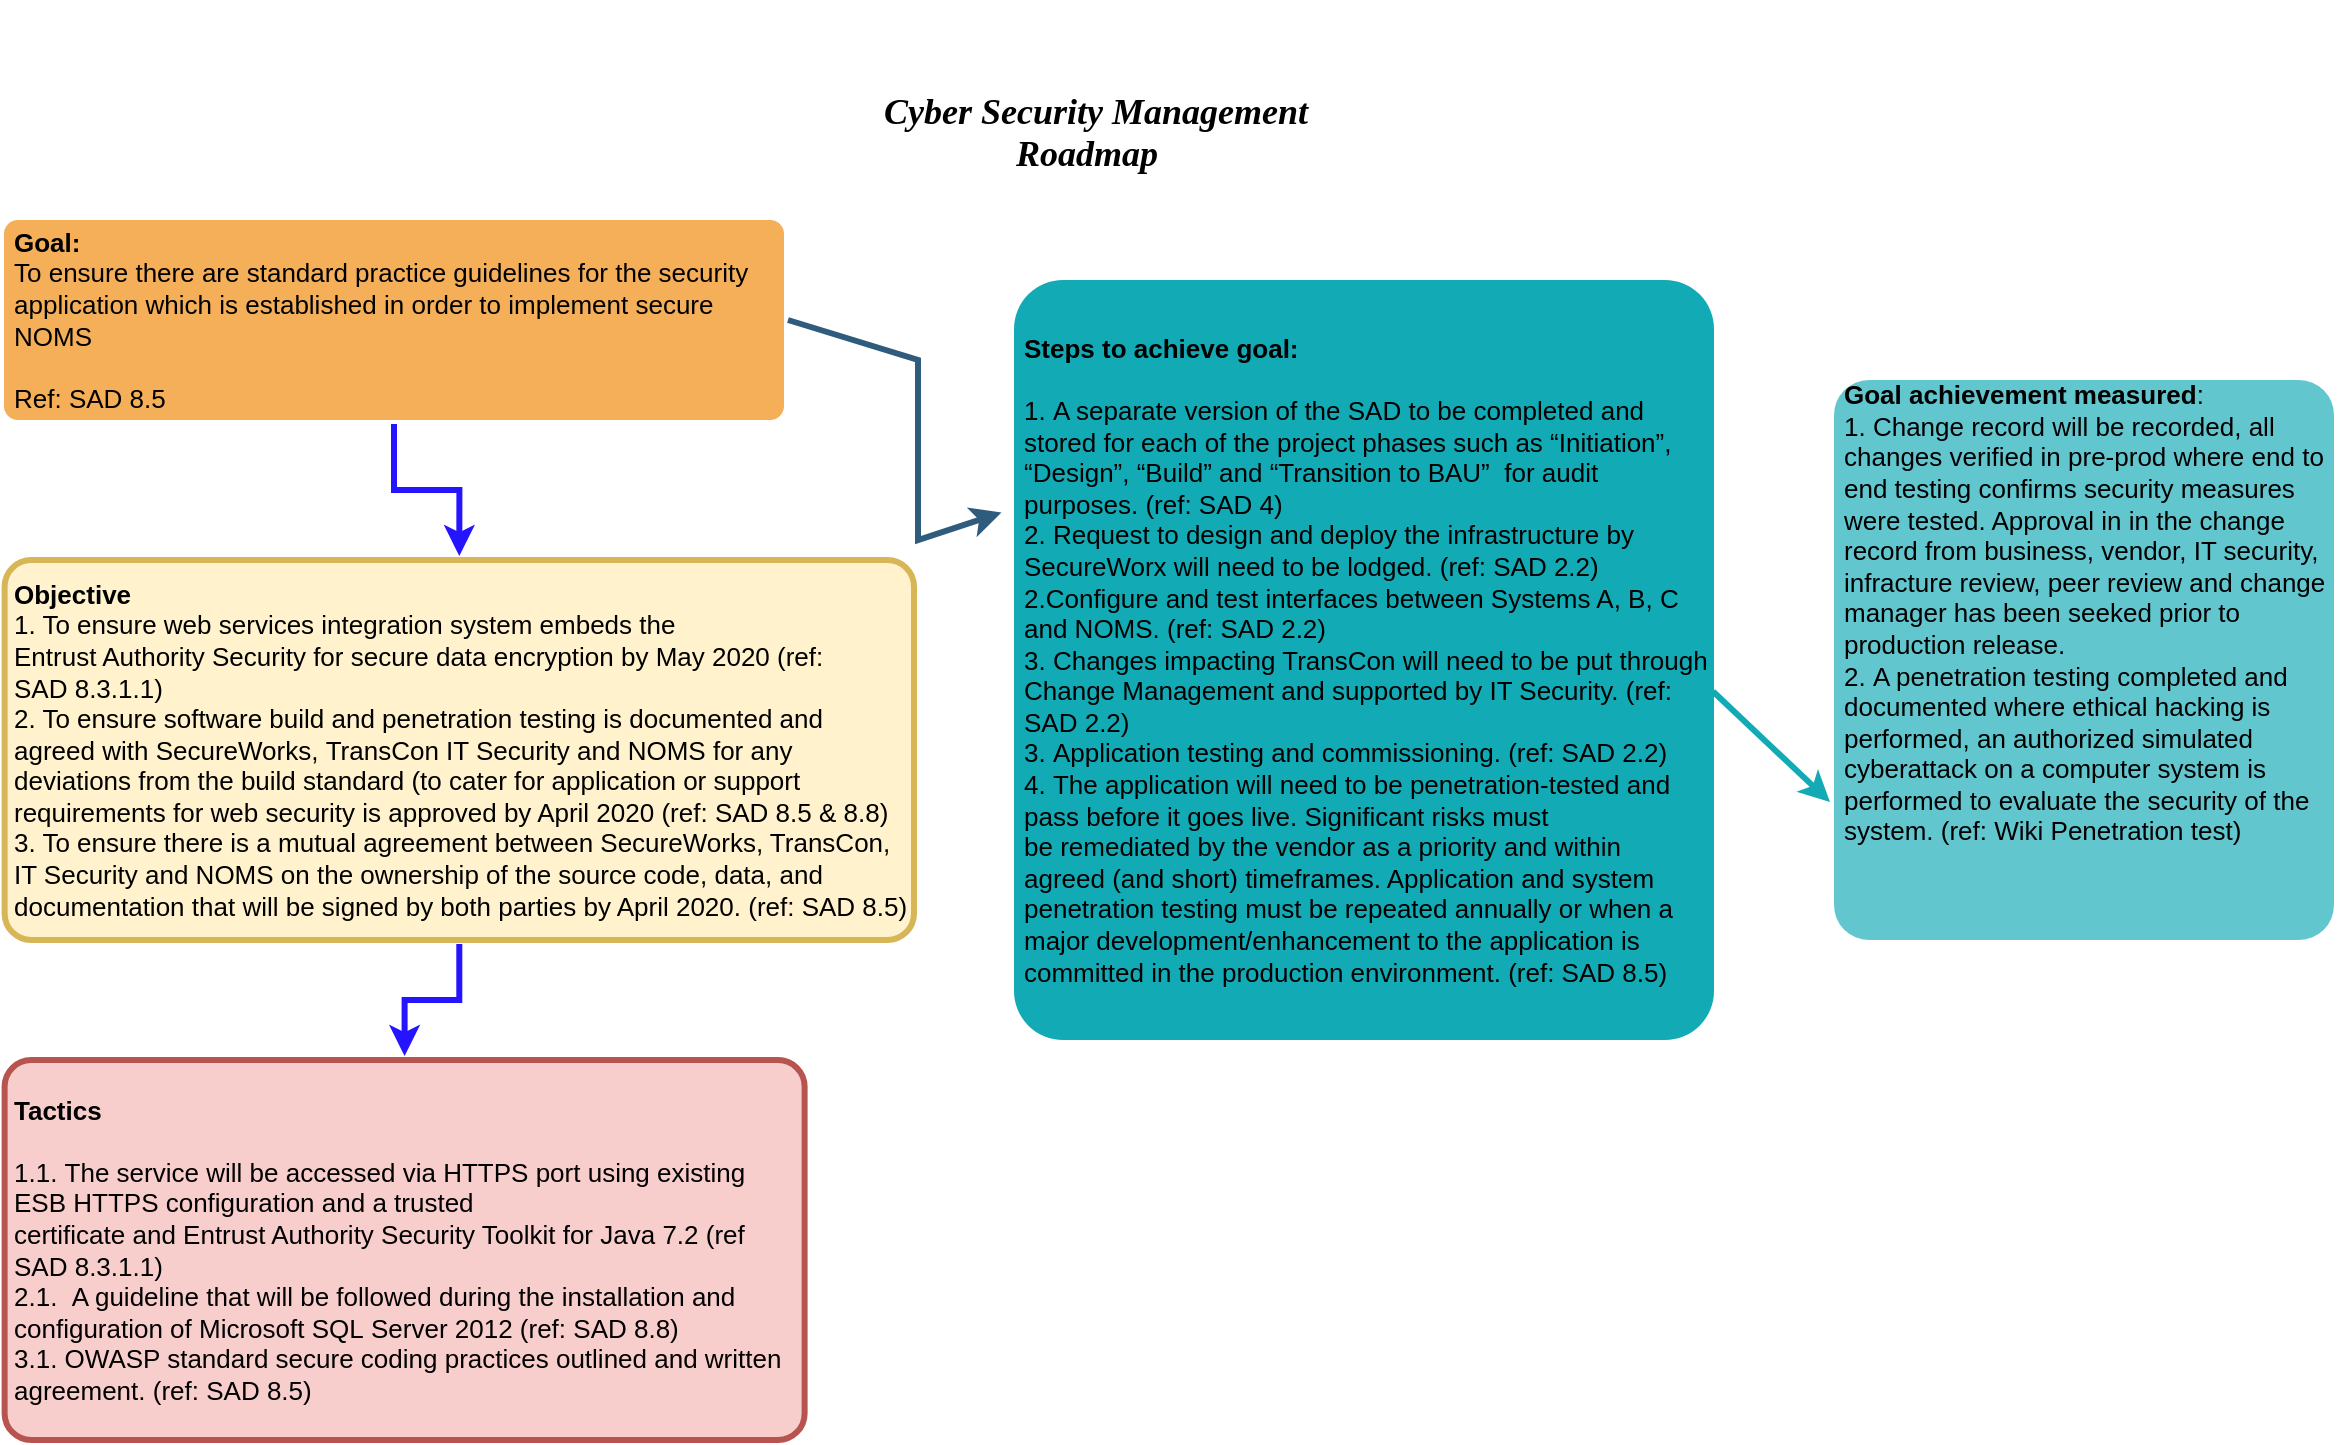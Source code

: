 <mxfile version="13.10.4" type="github">
  <diagram id="6a731a19-8d31-9384-78a2-239565b7b9f0" name="Page-1">
    <mxGraphModel dx="1329" dy="1629" grid="1" gridSize="10" guides="1" tooltips="1" connect="1" arrows="1" fold="1" page="1" pageScale="1" pageWidth="1169" pageHeight="827" background="#ffffff" math="0" shadow="0">
      <root>
        <mxCell id="0" />
        <mxCell id="1" parent="0" />
        <mxCell id="1746" value="" style="edgeStyle=none;rounded=0;jumpStyle=none;html=1;shadow=0;labelBackgroundColor=none;startArrow=none;startFill=0;endArrow=classic;endFill=1;jettySize=auto;orthogonalLoop=1;strokeColor=#2F5B7C;strokeWidth=3;fontFamily=Helvetica;fontSize=16;fontColor=#23445D;spacing=5;exitX=1;exitY=0.5;exitDx=0;exitDy=0;entryX=-0.012;entryY=0.308;entryDx=0;entryDy=0;entryPerimeter=0;" parent="1" source="1767" target="1771" edge="1">
          <mxGeometry relative="1" as="geometry">
            <mxPoint x="542" y="170" as="targetPoint" />
            <Array as="points">
              <mxPoint x="472" y="80" />
              <mxPoint x="472" y="170" />
            </Array>
          </mxGeometry>
        </mxCell>
        <mxCell id="1749" value="&lt;b style=&quot;font-size: 13px;&quot;&gt;Tactics&lt;/b&gt;&lt;br style=&quot;font-size: 13px;&quot;&gt;&lt;br style=&quot;font-size: 13px;&quot;&gt;1.1.&amp;nbsp;&lt;span style=&quot;font-size: 13px;&quot;&gt;The service will be accessed via HTTPS port using existing ESB HTTPS configuration and a trusted&lt;/span&gt;&lt;div style=&quot;font-size: 13px;&quot;&gt;certificate and&amp;nbsp;Entrust Authority Security Toolkit for Java 7.2 (ref SAD 8.3.1.1)&lt;/div&gt;2.1.&amp;nbsp;&lt;span style=&quot;font-size: 13px;&quot;&gt;&amp;nbsp;A guideline that will be followed during the installation and configuration of Microsoft SQL&amp;nbsp;&lt;/span&gt;&lt;span style=&quot;font-size: 13px;&quot;&gt;Server 2012&amp;nbsp;&lt;/span&gt;(ref: SAD 8.8)&lt;span style=&quot;font-size: 13px;&quot;&gt;&lt;br style=&quot;font-size: 13px;&quot;&gt;&lt;/span&gt;3.1.&amp;nbsp;OWASP standard secure coding practices outlined and written agreement. (ref: SAD 8.5)" style="rounded=1;whiteSpace=wrap;html=1;shadow=0;labelBackgroundColor=none;strokeColor=#b85450;strokeWidth=3;fillColor=#f8cecc;fontFamily=Helvetica;fontSize=13;align=left;fontStyle=0;spacing=5;arcSize=7;perimeterSpacing=2;" parent="1" vertex="1">
          <mxGeometry x="15.31" y="430" width="400" height="190" as="geometry" />
        </mxCell>
        <mxCell id="9QWpWI23YcQeR8jQ0grn-1788" value="" style="edgeStyle=orthogonalEdgeStyle;rounded=0;orthogonalLoop=1;jettySize=auto;html=1;strokeColor=#2414FF;strokeWidth=3;fontFamily=Comic Sans MS;fontSize=12;fontColor=#000000;" edge="1" parent="1" source="1764" target="1749">
          <mxGeometry relative="1" as="geometry" />
        </mxCell>
        <mxCell id="1764" value="&lt;b style=&quot;font-size: 13px&quot;&gt;&lt;br style=&quot;font-size: 13px&quot;&gt;Objective&lt;br style=&quot;font-size: 13px&quot;&gt;&lt;/b&gt;1. To ensure  web services integration system embeds the&lt;br style=&quot;font-size: 13px&quot;&gt;Entrust Authority Security for secure data encryption by May 2020 (ref: SAD&amp;nbsp;&lt;span style=&quot;font-size: 13px ; line-height: 107% ; font-family: &amp;#34;calibri&amp;#34; , sans-serif&quot;&gt;8.3.1.1)&lt;/span&gt;&lt;br style=&quot;font-size: 13px&quot;&gt;2. To ensure software build and penetration testing is documented and agreed with SecureWorks,&amp;nbsp;TransCon&amp;nbsp;IT Security and NOMS for any deviations from the build standard (to cater for&amp;nbsp;application or support requirements for web security is approved by April 2020 (ref: SAD 8.5 &amp;amp; 8.8)&lt;br style=&quot;font-size: 13px&quot;&gt;3. To ensure there is a mutual agreement between SecureWorks, TransCon, IT Security and NOMS on the ownership of the source code, data, and documentation that will be signed by both parties by April 2020. (ref: SAD 8.5)&lt;br style=&quot;font-size: 13px&quot;&gt;&amp;nbsp;&amp;nbsp;" style="rounded=1;whiteSpace=wrap;html=1;shadow=0;labelBackgroundColor=none;strokeColor=#d6b656;strokeWidth=3;fillColor=#fff2cc;fontFamily=Helvetica;fontSize=13;align=left;spacing=5;fontStyle=0;arcSize=7;perimeterSpacing=2;" parent="1" vertex="1">
          <mxGeometry x="15.31" y="180" width="454.69" height="190" as="geometry" />
        </mxCell>
        <mxCell id="9QWpWI23YcQeR8jQ0grn-1782" style="edgeStyle=orthogonalEdgeStyle;rounded=0;orthogonalLoop=1;jettySize=auto;html=1;exitX=0.5;exitY=1;exitDx=0;exitDy=0;entryX=0.5;entryY=0;entryDx=0;entryDy=0;fontFamily=Comic Sans MS;fontSize=12;fontColor=#000000;strokeColor=#2414FF;strokeWidth=3;" edge="1" parent="1" source="1767" target="1764">
          <mxGeometry relative="1" as="geometry" />
        </mxCell>
        <mxCell id="1767" value="&lt;b style=&quot;font-size: 13px;&quot;&gt;Goal:&lt;/b&gt; &lt;br style=&quot;font-size: 13px;&quot;&gt;To ensure there are standard practice guidelines for the security application which is established in order to implement secure NOMS&lt;br style=&quot;font-size: 13px;&quot;&gt;&lt;br style=&quot;font-size: 13px;&quot;&gt;Ref: SAD 8.5" style="rounded=1;whiteSpace=wrap;html=1;shadow=0;labelBackgroundColor=none;strokeColor=none;strokeWidth=3;fillColor=#f5af58;fontFamily=Helvetica;fontSize=13;align=left;spacing=5;arcSize=7;perimeterSpacing=2;" parent="1" vertex="1">
          <mxGeometry x="15" y="10" width="390" height="100" as="geometry" />
        </mxCell>
        <mxCell id="1771" value="&lt;b style=&quot;font-size: 13px&quot;&gt;Steps to achieve goal:&amp;nbsp;&lt;br style=&quot;font-size: 13px&quot;&gt;&lt;br style=&quot;font-size: 13px&quot;&gt;&lt;/b&gt;1.&amp;nbsp;A separate version of the SAD to be completed and stored for each of the project phases such as “Initiation”, “Design”,&amp;nbsp;“Build” and “Transition to BAU”&amp;nbsp; for audit purposes. (ref: SAD 4)&lt;br&gt;2. Request to design and deploy the infrastructure by SecureWorx will need to be lodged. (ref: SAD 2.2)&lt;br&gt;2.Configure and test interfaces between Systems A, B, C and NOMS. (ref: SAD 2.2)&lt;br&gt;3.&amp;nbsp;&lt;span&gt;Changes impacting TransCon will need to be put through Change Management and&amp;nbsp;&lt;/span&gt;&lt;span&gt;supported by IT Security.&amp;nbsp;(ref: SAD 2.2)&lt;/span&gt;&lt;span&gt;&lt;br&gt;&lt;/span&gt;3.&amp;nbsp;Application testing and commissioning. (ref: SAD 2.2)&lt;br&gt;4.&amp;nbsp;The application will need to be penetration-tested and pass before it goes live. Significant risks must&lt;br&gt;be remediated by the vendor as a priority and within agreed (and short) timeframes. Application and&amp;nbsp;&lt;span&gt;system penetration testing must be repeated annually or when a major development/enhancement&amp;nbsp;&lt;/span&gt;&lt;span&gt;to the application is committed in the production environment. (ref: SAD 8.5)&lt;/span&gt;&lt;span&gt;&lt;br&gt;&lt;/span&gt;&lt;div style=&quot;font-size: 13px&quot;&gt;&lt;/div&gt;" style="rounded=1;whiteSpace=wrap;html=1;shadow=0;labelBackgroundColor=none;strokeColor=none;strokeWidth=3;fillColor=#12aab5;fontFamily=Helvetica;fontSize=13;align=left;spacing=5;fontStyle=0;arcSize=7;perimeterSpacing=2;" parent="1" vertex="1">
          <mxGeometry x="520" y="40" width="350" height="380" as="geometry" />
        </mxCell>
        <mxCell id="1778" value="&lt;b style=&quot;font-size: 13px&quot;&gt;Goal achievement measured&lt;/b&gt;:&lt;br style=&quot;font-size: 13px&quot;&gt;1. Change record will be recorded, all changes verified in pre-prod where end to end testing confirms security measures were tested. Approval in in the change record from business, vendor, IT security, infracture review, peer review and change manager has been seeked prior to production release.&amp;nbsp;&amp;nbsp;&lt;br style=&quot;font-size: 13px&quot;&gt;2.&amp;nbsp;A penetration testing completed and documented where ethical hacking is performed, an authorized simulated cyberattack on a computer system is performed to evaluate the security of the system. (ref: Wiki Penetration test)&lt;br style=&quot;font-size: 13px&quot;&gt;&lt;br style=&quot;font-size: 13px&quot;&gt;&lt;br style=&quot;font-size: 13px&quot;&gt;&lt;br style=&quot;font-size: 13px&quot;&gt;" style="rounded=1;whiteSpace=wrap;html=1;shadow=0;labelBackgroundColor=none;strokeColor=none;strokeWidth=3;fillColor=#61c6ce;fontFamily=Helvetica;fontSize=13;align=left;spacing=5;fontStyle=0;arcSize=7;perimeterSpacing=2;" parent="1" vertex="1">
          <mxGeometry x="930" y="90" width="250" height="280" as="geometry" />
        </mxCell>
        <mxCell id="1779" value="" style="edgeStyle=none;rounded=1;jumpStyle=none;html=1;shadow=0;labelBackgroundColor=none;startArrow=none;startFill=0;jettySize=auto;orthogonalLoop=1;strokeColor=#12AAB5;strokeWidth=3;fontFamily=Helvetica;fontSize=14;fontColor=#FFFFFF;spacing=5;fontStyle=1;fillColor=#b0e3e6;entryX=0;entryY=0.75;entryDx=0;entryDy=0;exitX=0.993;exitY=0.541;exitDx=0;exitDy=0;exitPerimeter=0;" parent="1" source="1771" target="1778" edge="1">
          <mxGeometry relative="1" as="geometry">
            <mxPoint x="850" y="280" as="sourcePoint" />
            <mxPoint x="798" y="188.57" as="targetPoint" />
            <Array as="points" />
          </mxGeometry>
        </mxCell>
        <mxCell id="9QWpWI23YcQeR8jQ0grn-1781" value="&lt;br style=&quot;font-size: 18px;&quot;&gt;&lt;br style=&quot;font-size: 18px;&quot;&gt;&lt;span style=&quot;font-size: 18px;&quot;&gt;&lt;b style=&quot;color: rgb(0, 0, 0); font-family: &amp;quot;comic sans ms&amp;quot;; font-size: 18px; font-style: normal; letter-spacing: normal; text-align: justify; text-indent: -9.467px; text-transform: none; word-spacing: 0px;&quot;&gt;&lt;i style=&quot;font-size: 18px;&quot;&gt;&amp;nbsp; Cyber Security Management Roadmap&lt;/i&gt;&lt;/b&gt;&lt;br style=&quot;font-size: 18px;&quot;&gt;&lt;/span&gt;" style="text;html=1;strokeColor=none;fillColor=none;align=center;verticalAlign=middle;whiteSpace=wrap;rounded=0;fontFamily=Comic Sans MS;labelBackgroundColor=#FFFFFF;fontSize=18;" vertex="1" parent="1">
          <mxGeometry x="410" y="-100" width="292.81" height="90" as="geometry" />
        </mxCell>
      </root>
    </mxGraphModel>
  </diagram>
</mxfile>
